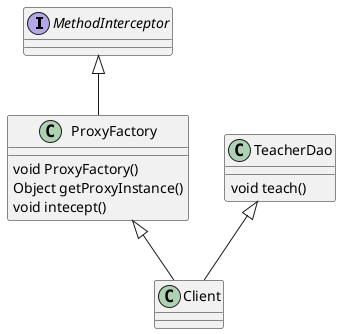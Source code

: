 @startuml
Interface MethodInterceptor
class TeacherDao{
void teach()
}
class ProxyFactory{
void ProxyFactory()
Object getProxyInstance()
void intecept()
}
class Client
TeacherDao <|-- Client
ProxyFactory <|-- Client
MethodInterceptor <|-- ProxyFactory
@enduml